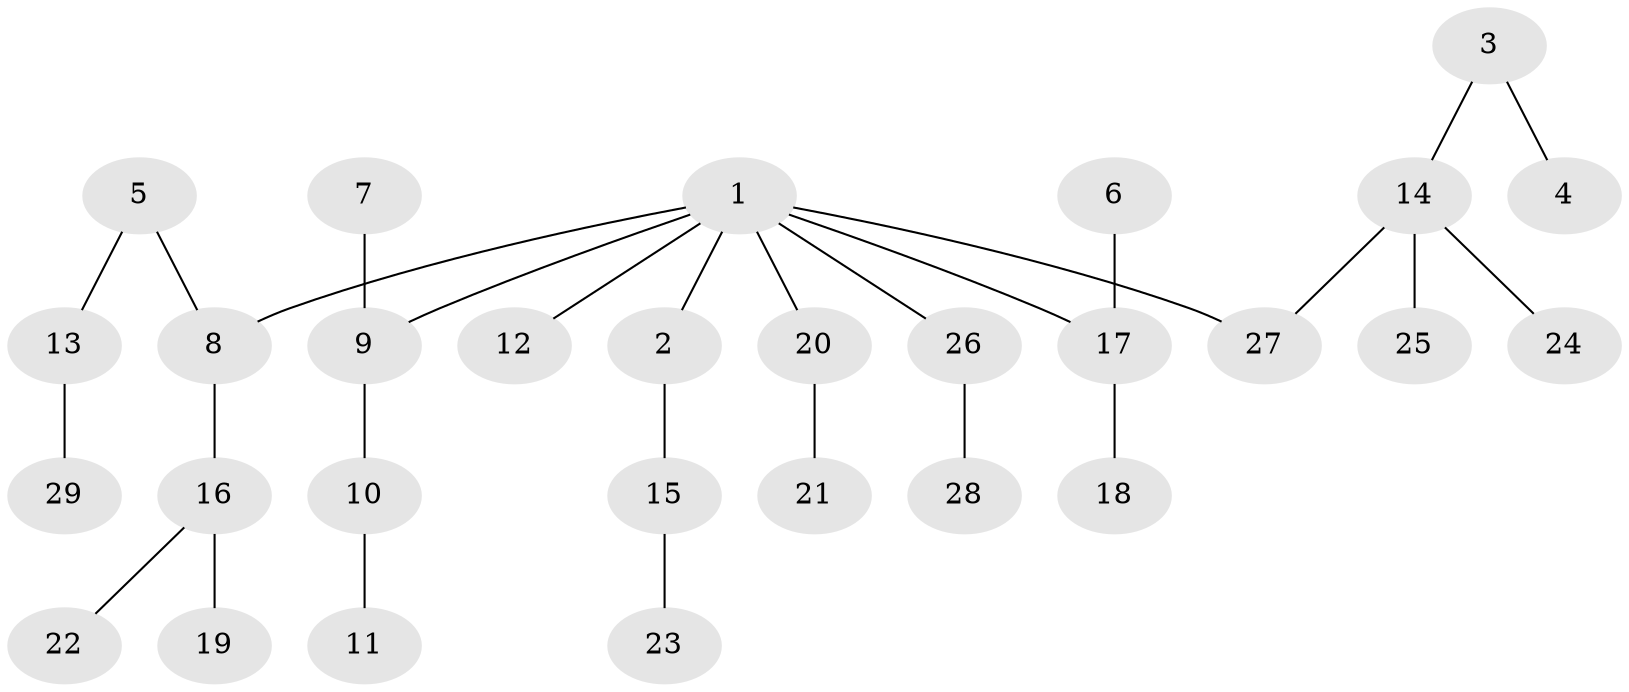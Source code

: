 // original degree distribution, {4: 0.07017543859649122, 5: 0.05263157894736842, 3: 0.08771929824561403, 2: 0.3684210526315789, 1: 0.42105263157894735}
// Generated by graph-tools (version 1.1) at 2025/26/03/09/25 03:26:28]
// undirected, 29 vertices, 28 edges
graph export_dot {
graph [start="1"]
  node [color=gray90,style=filled];
  1;
  2;
  3;
  4;
  5;
  6;
  7;
  8;
  9;
  10;
  11;
  12;
  13;
  14;
  15;
  16;
  17;
  18;
  19;
  20;
  21;
  22;
  23;
  24;
  25;
  26;
  27;
  28;
  29;
  1 -- 2 [weight=1.0];
  1 -- 8 [weight=1.0];
  1 -- 9 [weight=1.0];
  1 -- 12 [weight=1.0];
  1 -- 17 [weight=1.0];
  1 -- 20 [weight=1.0];
  1 -- 26 [weight=1.0];
  1 -- 27 [weight=1.0];
  2 -- 15 [weight=1.0];
  3 -- 4 [weight=1.0];
  3 -- 14 [weight=1.0];
  5 -- 8 [weight=1.0];
  5 -- 13 [weight=1.0];
  6 -- 17 [weight=1.0];
  7 -- 9 [weight=1.0];
  8 -- 16 [weight=1.0];
  9 -- 10 [weight=1.0];
  10 -- 11 [weight=1.0];
  13 -- 29 [weight=1.0];
  14 -- 24 [weight=1.0];
  14 -- 25 [weight=1.0];
  14 -- 27 [weight=1.0];
  15 -- 23 [weight=1.0];
  16 -- 19 [weight=1.0];
  16 -- 22 [weight=1.0];
  17 -- 18 [weight=1.0];
  20 -- 21 [weight=1.0];
  26 -- 28 [weight=1.0];
}
